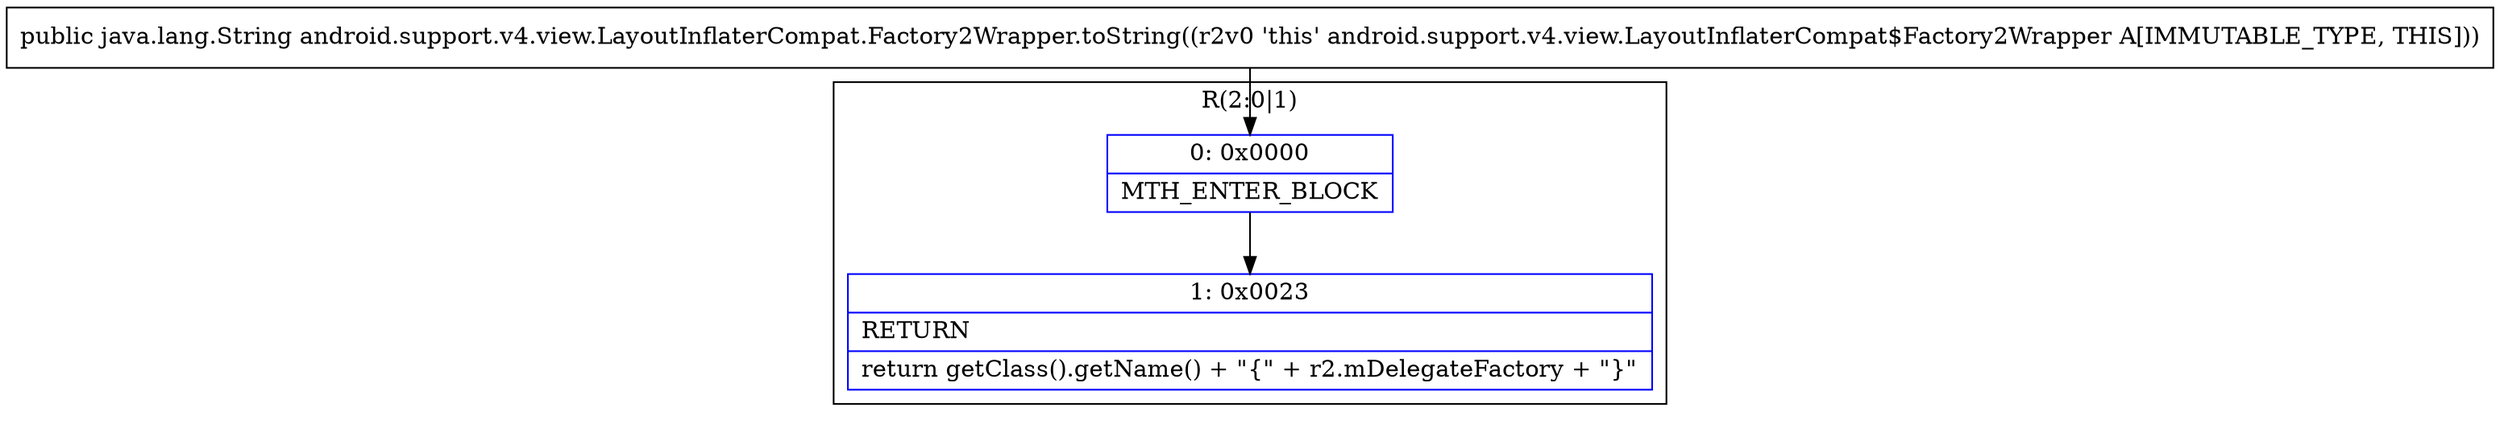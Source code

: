 digraph "CFG forandroid.support.v4.view.LayoutInflaterCompat.Factory2Wrapper.toString()Ljava\/lang\/String;" {
subgraph cluster_Region_1585138 {
label = "R(2:0|1)";
node [shape=record,color=blue];
Node_0 [shape=record,label="{0\:\ 0x0000|MTH_ENTER_BLOCK\l}"];
Node_1 [shape=record,label="{1\:\ 0x0023|RETURN\l|return getClass().getName() + \"\{\" + r2.mDelegateFactory + \"\}\"\l}"];
}
MethodNode[shape=record,label="{public java.lang.String android.support.v4.view.LayoutInflaterCompat.Factory2Wrapper.toString((r2v0 'this' android.support.v4.view.LayoutInflaterCompat$Factory2Wrapper A[IMMUTABLE_TYPE, THIS])) }"];
MethodNode -> Node_0;
Node_0 -> Node_1;
}

